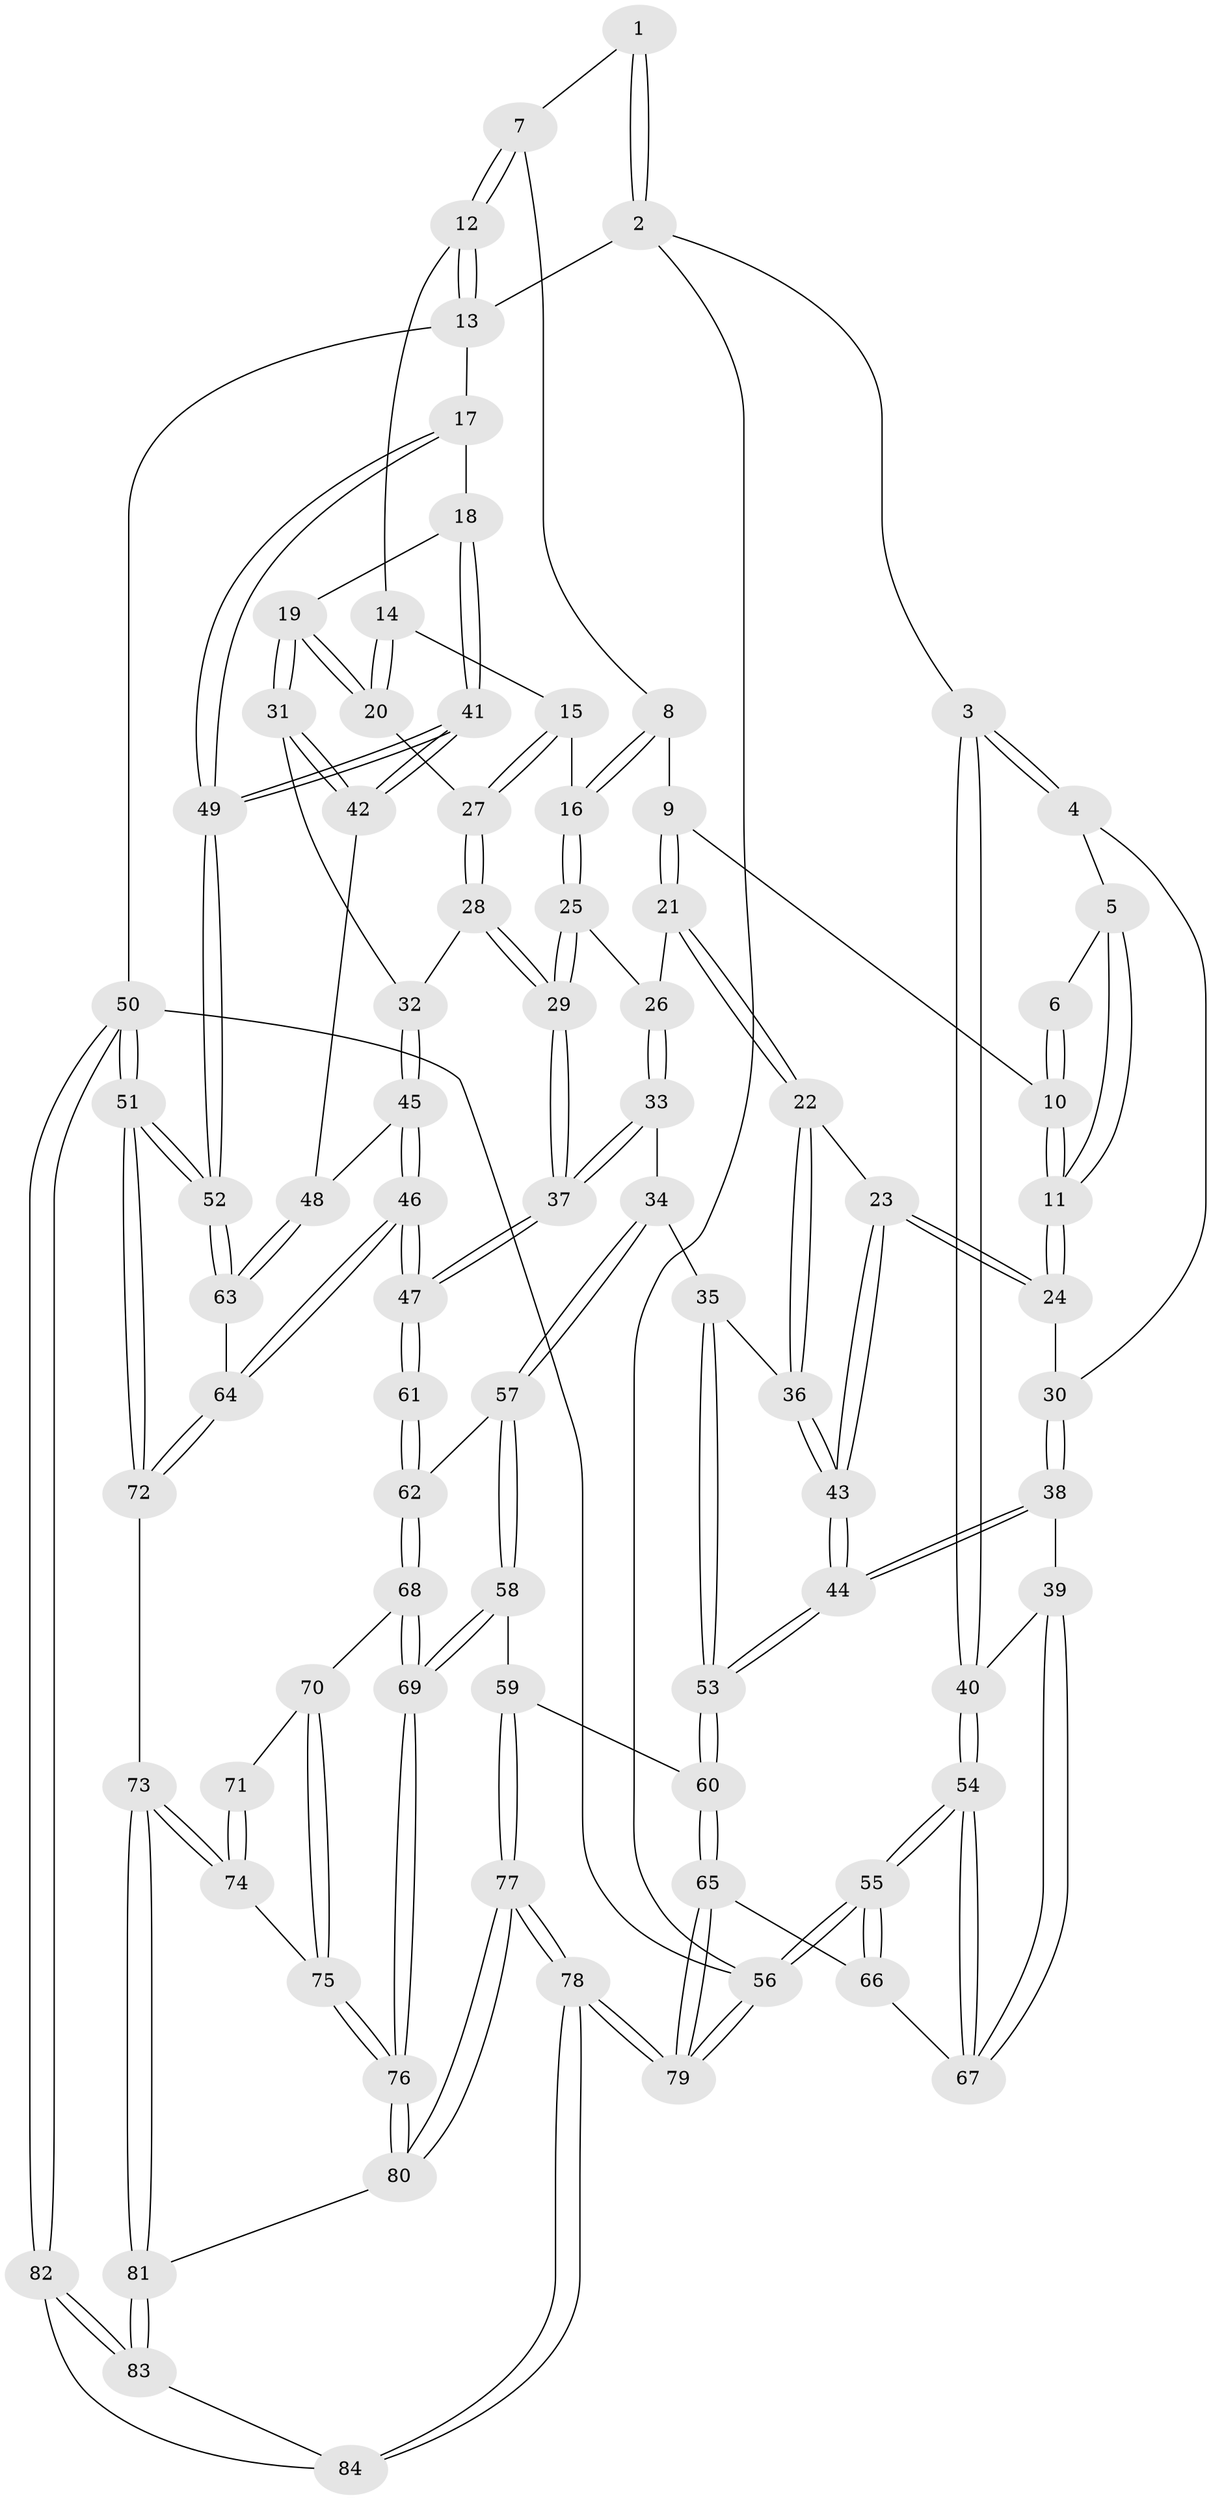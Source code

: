 // coarse degree distribution, {3: 0.48, 2: 0.1, 6: 0.02, 4: 0.4}
// Generated by graph-tools (version 1.1) at 2025/38/03/04/25 23:38:37]
// undirected, 84 vertices, 207 edges
graph export_dot {
  node [color=gray90,style=filled];
  1 [pos="+0.42301372644139035+0"];
  2 [pos="+0+0"];
  3 [pos="+0+0"];
  4 [pos="+0.0930918299852098+0.08325820055517236"];
  5 [pos="+0.2801034583606135+0.06172910200171281"];
  6 [pos="+0.3796635004502455+0.002899371735432932"];
  7 [pos="+0.7046288365899563+0"];
  8 [pos="+0.658161477059726+0"];
  9 [pos="+0.5362926388179113+0.12576785795237433"];
  10 [pos="+0.4180210698779529+0.10331908892340849"];
  11 [pos="+0.3522428167641322+0.19796723002901825"];
  12 [pos="+1+0"];
  13 [pos="+1+0"];
  14 [pos="+0.9735569920482408+0"];
  15 [pos="+0.761463900634175+0.17263766433962346"];
  16 [pos="+0.7135906952112058+0.16414731871566973"];
  17 [pos="+1+0"];
  18 [pos="+0.9380877874490214+0.23910083657883607"];
  19 [pos="+0.9127087587883016+0.25026909893046184"];
  20 [pos="+0.8537583540929898+0.20171688807379856"];
  21 [pos="+0.5453632873600875+0.17475725330384495"];
  22 [pos="+0.44353150486283044+0.26180773648315625"];
  23 [pos="+0.3506164018407834+0.2263283669682728"];
  24 [pos="+0.3452697860414776+0.215914062900862"];
  25 [pos="+0.6784314775772524+0.2181040671148841"];
  26 [pos="+0.5815260008046608+0.21315949227741943"];
  27 [pos="+0.8265967535587835+0.20807911459281417"];
  28 [pos="+0.7648190644354446+0.31669620218627675"];
  29 [pos="+0.719318548506543+0.3321577416923591"];
  30 [pos="+0.1707646370642792+0.18879616461662052"];
  31 [pos="+0.911801696799361+0.27102869393379203"];
  32 [pos="+0.8601536251100524+0.3467345337704149"];
  33 [pos="+0.5611166893204216+0.3608619253030239"];
  34 [pos="+0.5492716080282461+0.3664827800391195"];
  35 [pos="+0.5140943191269431+0.3589262330208468"];
  36 [pos="+0.4764503248009192+0.3237118648051934"];
  37 [pos="+0.6933481484425278+0.3739479785520997"];
  38 [pos="+0.15890217512307292+0.3881524459532896"];
  39 [pos="+0.13316440598718116+0.3959393467667046"];
  40 [pos="+0+0.3000357219905417"];
  41 [pos="+1+0.3827166155395828"];
  42 [pos="+1+0.3809982696881785"];
  43 [pos="+0.31025056261186085+0.3834591608722801"];
  44 [pos="+0.2795658883637601+0.4430934606345785"];
  45 [pos="+0.8609827923362691+0.34869581329794225"];
  46 [pos="+0.7830727245892961+0.535984923013221"];
  47 [pos="+0.7410551858994314+0.5170560852737788"];
  48 [pos="+0.9407024779809412+0.4101904350108926"];
  49 [pos="+1+0.39521719414384665"];
  50 [pos="+1+1"];
  51 [pos="+1+1"];
  52 [pos="+1+0.6218451458989789"];
  53 [pos="+0.31886580081195165+0.5099670753637636"];
  54 [pos="+0+0.5281126901305806"];
  55 [pos="+0+0.7915137860023249"];
  56 [pos="+0+1"];
  57 [pos="+0.5424281327109673+0.49904441454571946"];
  58 [pos="+0.3887035312643454+0.5750266130891916"];
  59 [pos="+0.35214637756642503+0.5702742703228785"];
  60 [pos="+0.3278468654972407+0.5470666572065566"];
  61 [pos="+0.7375738482549324+0.5184685803500773"];
  62 [pos="+0.5888748378552705+0.5240177723868058"];
  63 [pos="+0.8538458697163366+0.5720784151571868"];
  64 [pos="+0.8373059338549943+0.5768207188018637"];
  65 [pos="+0.14217043034684226+0.6413004737193444"];
  66 [pos="+0.11373298131413356+0.6256376510221937"];
  67 [pos="+0.062008146912184745+0.5364129313909679"];
  68 [pos="+0.5736849655131385+0.6260784224086834"];
  69 [pos="+0.5097450248366654+0.661401072915485"];
  70 [pos="+0.6132564530985711+0.6348061967894394"];
  71 [pos="+0.6754866037459657+0.5939646879309849"];
  72 [pos="+0.8033073048462266+0.7708622894784636"];
  73 [pos="+0.7489518313209788+0.78601006811819"];
  74 [pos="+0.6694530195075649+0.7114300476312467"];
  75 [pos="+0.6409694771503166+0.6970654527826302"];
  76 [pos="+0.527955121503173+0.7244814537004404"];
  77 [pos="+0.317509067494544+0.9796674109116175"];
  78 [pos="+0.25811295933797046+1"];
  79 [pos="+0.15360831548997747+1"];
  80 [pos="+0.522496196705097+0.7819720645538513"];
  81 [pos="+0.7013069693516302+0.8242846257092482"];
  82 [pos="+0.784123336412087+1"];
  83 [pos="+0.6991396296234067+0.8302207107846845"];
  84 [pos="+0.44612731285688345+1"];
  1 -- 2;
  1 -- 2;
  1 -- 7;
  2 -- 3;
  2 -- 13;
  2 -- 56;
  3 -- 4;
  3 -- 4;
  3 -- 40;
  3 -- 40;
  4 -- 5;
  4 -- 30;
  5 -- 6;
  5 -- 11;
  5 -- 11;
  6 -- 10;
  6 -- 10;
  7 -- 8;
  7 -- 12;
  7 -- 12;
  8 -- 9;
  8 -- 16;
  8 -- 16;
  9 -- 10;
  9 -- 21;
  9 -- 21;
  10 -- 11;
  10 -- 11;
  11 -- 24;
  11 -- 24;
  12 -- 13;
  12 -- 13;
  12 -- 14;
  13 -- 17;
  13 -- 50;
  14 -- 15;
  14 -- 20;
  14 -- 20;
  15 -- 16;
  15 -- 27;
  15 -- 27;
  16 -- 25;
  16 -- 25;
  17 -- 18;
  17 -- 49;
  17 -- 49;
  18 -- 19;
  18 -- 41;
  18 -- 41;
  19 -- 20;
  19 -- 20;
  19 -- 31;
  19 -- 31;
  20 -- 27;
  21 -- 22;
  21 -- 22;
  21 -- 26;
  22 -- 23;
  22 -- 36;
  22 -- 36;
  23 -- 24;
  23 -- 24;
  23 -- 43;
  23 -- 43;
  24 -- 30;
  25 -- 26;
  25 -- 29;
  25 -- 29;
  26 -- 33;
  26 -- 33;
  27 -- 28;
  27 -- 28;
  28 -- 29;
  28 -- 29;
  28 -- 32;
  29 -- 37;
  29 -- 37;
  30 -- 38;
  30 -- 38;
  31 -- 32;
  31 -- 42;
  31 -- 42;
  32 -- 45;
  32 -- 45;
  33 -- 34;
  33 -- 37;
  33 -- 37;
  34 -- 35;
  34 -- 57;
  34 -- 57;
  35 -- 36;
  35 -- 53;
  35 -- 53;
  36 -- 43;
  36 -- 43;
  37 -- 47;
  37 -- 47;
  38 -- 39;
  38 -- 44;
  38 -- 44;
  39 -- 40;
  39 -- 67;
  39 -- 67;
  40 -- 54;
  40 -- 54;
  41 -- 42;
  41 -- 42;
  41 -- 49;
  41 -- 49;
  42 -- 48;
  43 -- 44;
  43 -- 44;
  44 -- 53;
  44 -- 53;
  45 -- 46;
  45 -- 46;
  45 -- 48;
  46 -- 47;
  46 -- 47;
  46 -- 64;
  46 -- 64;
  47 -- 61;
  47 -- 61;
  48 -- 63;
  48 -- 63;
  49 -- 52;
  49 -- 52;
  50 -- 51;
  50 -- 51;
  50 -- 82;
  50 -- 82;
  50 -- 56;
  51 -- 52;
  51 -- 52;
  51 -- 72;
  51 -- 72;
  52 -- 63;
  52 -- 63;
  53 -- 60;
  53 -- 60;
  54 -- 55;
  54 -- 55;
  54 -- 67;
  54 -- 67;
  55 -- 56;
  55 -- 56;
  55 -- 66;
  55 -- 66;
  56 -- 79;
  56 -- 79;
  57 -- 58;
  57 -- 58;
  57 -- 62;
  58 -- 59;
  58 -- 69;
  58 -- 69;
  59 -- 60;
  59 -- 77;
  59 -- 77;
  60 -- 65;
  60 -- 65;
  61 -- 62;
  61 -- 62;
  62 -- 68;
  62 -- 68;
  63 -- 64;
  64 -- 72;
  64 -- 72;
  65 -- 66;
  65 -- 79;
  65 -- 79;
  66 -- 67;
  68 -- 69;
  68 -- 69;
  68 -- 70;
  69 -- 76;
  69 -- 76;
  70 -- 71;
  70 -- 75;
  70 -- 75;
  71 -- 74;
  71 -- 74;
  72 -- 73;
  73 -- 74;
  73 -- 74;
  73 -- 81;
  73 -- 81;
  74 -- 75;
  75 -- 76;
  75 -- 76;
  76 -- 80;
  76 -- 80;
  77 -- 78;
  77 -- 78;
  77 -- 80;
  77 -- 80;
  78 -- 79;
  78 -- 79;
  78 -- 84;
  78 -- 84;
  80 -- 81;
  81 -- 83;
  81 -- 83;
  82 -- 83;
  82 -- 83;
  82 -- 84;
  83 -- 84;
}
